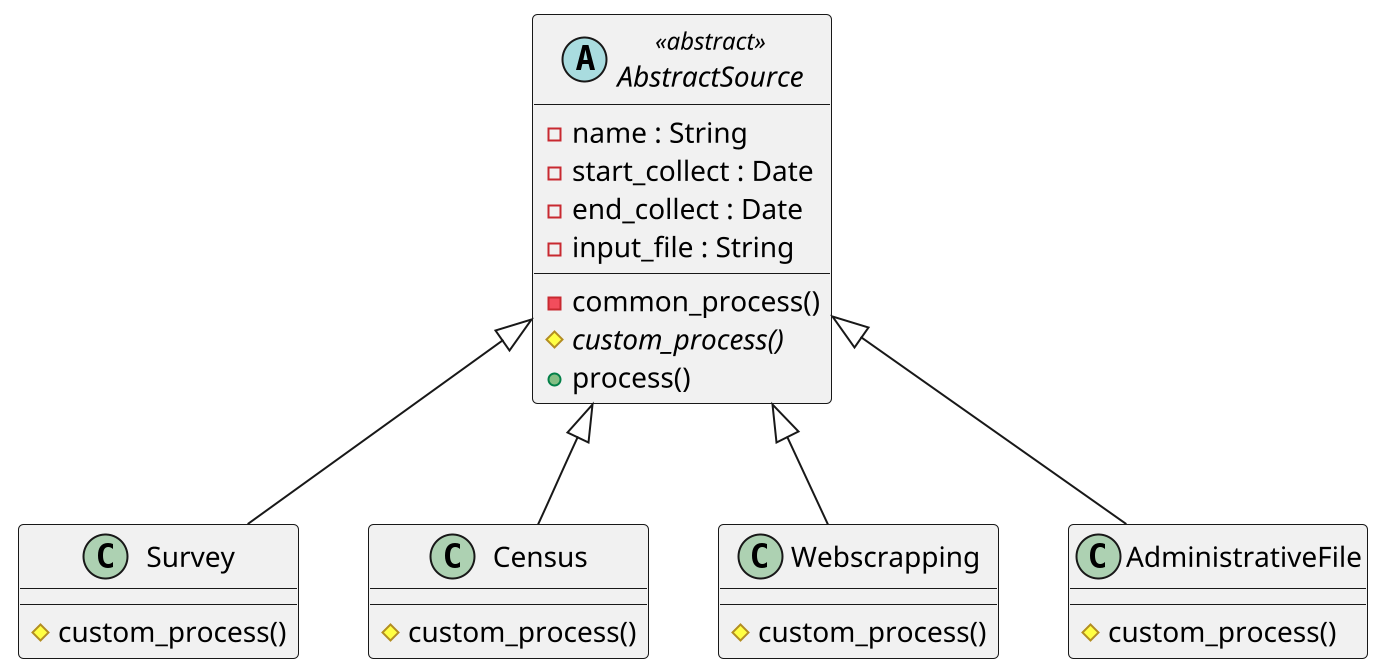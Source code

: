 @startuml
scale 2
abstract class AbstractSource << abstract >> {
    - name : String
    - start_collect : Date
    - end_collect : Date
    - input_file : String

    - common_process()
    # {abstract} custom_process()
    + process()


}

class Survey {
    # custom_process()
}

class Census {
    # custom_process()
}

class Webscrapping {
    # custom_process()
}

class AdministrativeFile {
    #  custom_process()
}

AbstractSource <|-- Survey
AbstractSource <|-- Census
AbstractSource <|-- Webscrapping
AbstractSource <|-- AdministrativeFile

@enduml